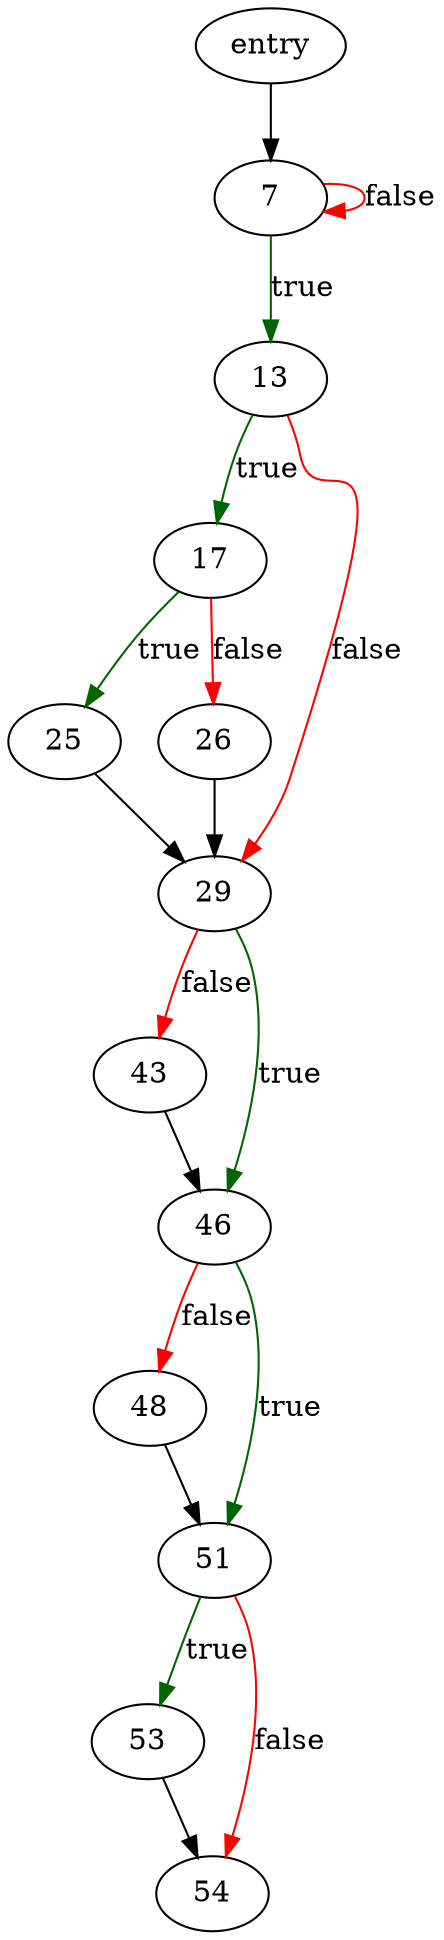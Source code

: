 digraph "zaptemp" {
	// Node definitions.
	1 [label=entry];
	7;
	13;
	17;
	25;
	26;
	29;
	43;
	46;
	48;
	51;
	53;
	54;

	// Edge definitions.
	1 -> 7;
	7 -> 7 [
		color=red
		label=false
	];
	7 -> 13 [
		color=darkgreen
		label=true
	];
	13 -> 17 [
		color=darkgreen
		label=true
	];
	13 -> 29 [
		color=red
		label=false
	];
	17 -> 25 [
		color=darkgreen
		label=true
	];
	17 -> 26 [
		color=red
		label=false
	];
	25 -> 29;
	26 -> 29;
	29 -> 43 [
		color=red
		label=false
	];
	29 -> 46 [
		color=darkgreen
		label=true
	];
	43 -> 46;
	46 -> 48 [
		color=red
		label=false
	];
	46 -> 51 [
		color=darkgreen
		label=true
	];
	48 -> 51;
	51 -> 53 [
		color=darkgreen
		label=true
	];
	51 -> 54 [
		color=red
		label=false
	];
	53 -> 54;
}